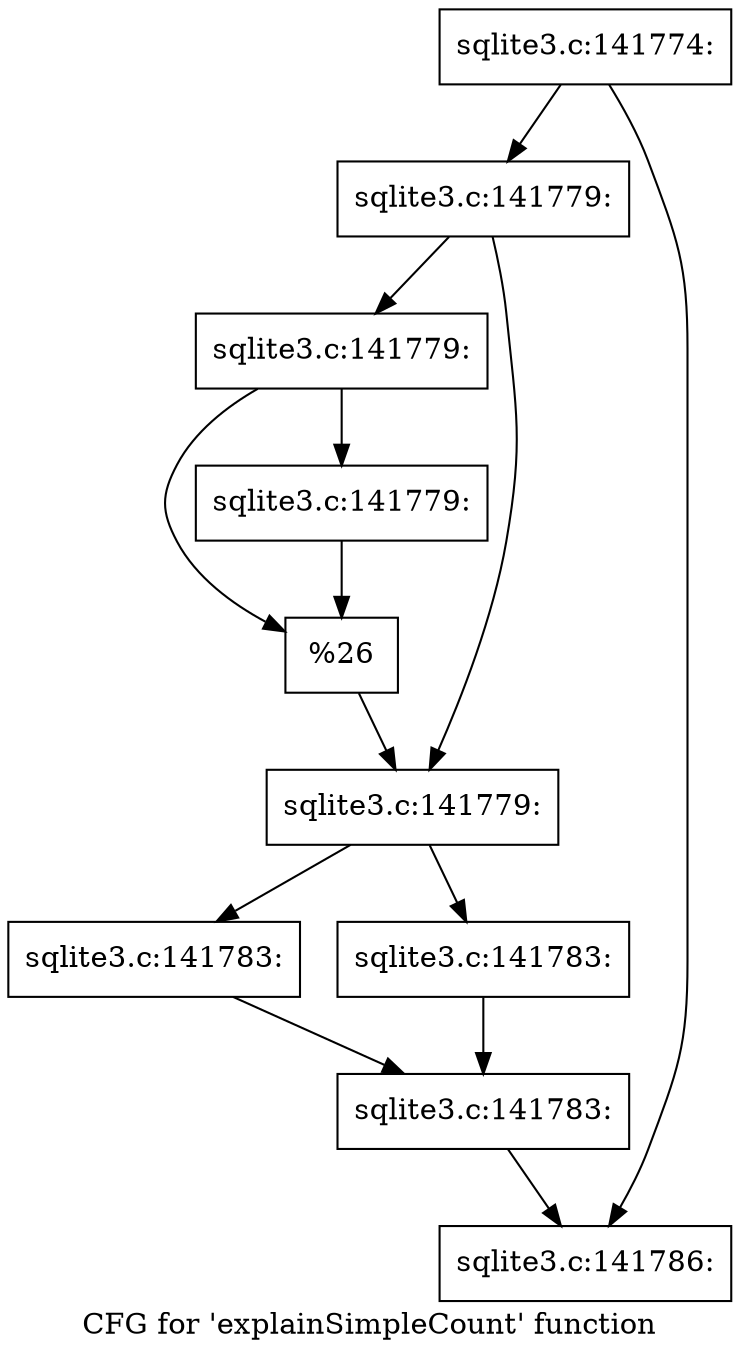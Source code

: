 digraph "CFG for 'explainSimpleCount' function" {
	label="CFG for 'explainSimpleCount' function";

	Node0x55c0f9c5be40 [shape=record,label="{sqlite3.c:141774:}"];
	Node0x55c0f9c5be40 -> Node0x55c0f9c627b0;
	Node0x55c0f9c5be40 -> Node0x55c0f9c62800;
	Node0x55c0f9c627b0 [shape=record,label="{sqlite3.c:141779:}"];
	Node0x55c0f9c627b0 -> Node0x55c0f9c62f20;
	Node0x55c0f9c627b0 -> Node0x55c0f9c62ed0;
	Node0x55c0f9c62f20 [shape=record,label="{sqlite3.c:141779:}"];
	Node0x55c0f9c62f20 -> Node0x55c0f9c63330;
	Node0x55c0f9c62f20 -> Node0x55c0f9c63380;
	Node0x55c0f9c63380 [shape=record,label="{sqlite3.c:141779:}"];
	Node0x55c0f9c63380 -> Node0x55c0f9c63330;
	Node0x55c0f9c63330 [shape=record,label="{%26}"];
	Node0x55c0f9c63330 -> Node0x55c0f9c62ed0;
	Node0x55c0f9c62ed0 [shape=record,label="{sqlite3.c:141779:}"];
	Node0x55c0f9c62ed0 -> Node0x55c0f9c64730;
	Node0x55c0f9c62ed0 -> Node0x55c0f9c64780;
	Node0x55c0f9c64730 [shape=record,label="{sqlite3.c:141783:}"];
	Node0x55c0f9c64730 -> Node0x55c0f9c647d0;
	Node0x55c0f9c64780 [shape=record,label="{sqlite3.c:141783:}"];
	Node0x55c0f9c64780 -> Node0x55c0f9c647d0;
	Node0x55c0f9c647d0 [shape=record,label="{sqlite3.c:141783:}"];
	Node0x55c0f9c647d0 -> Node0x55c0f9c62800;
	Node0x55c0f9c62800 [shape=record,label="{sqlite3.c:141786:}"];
}
